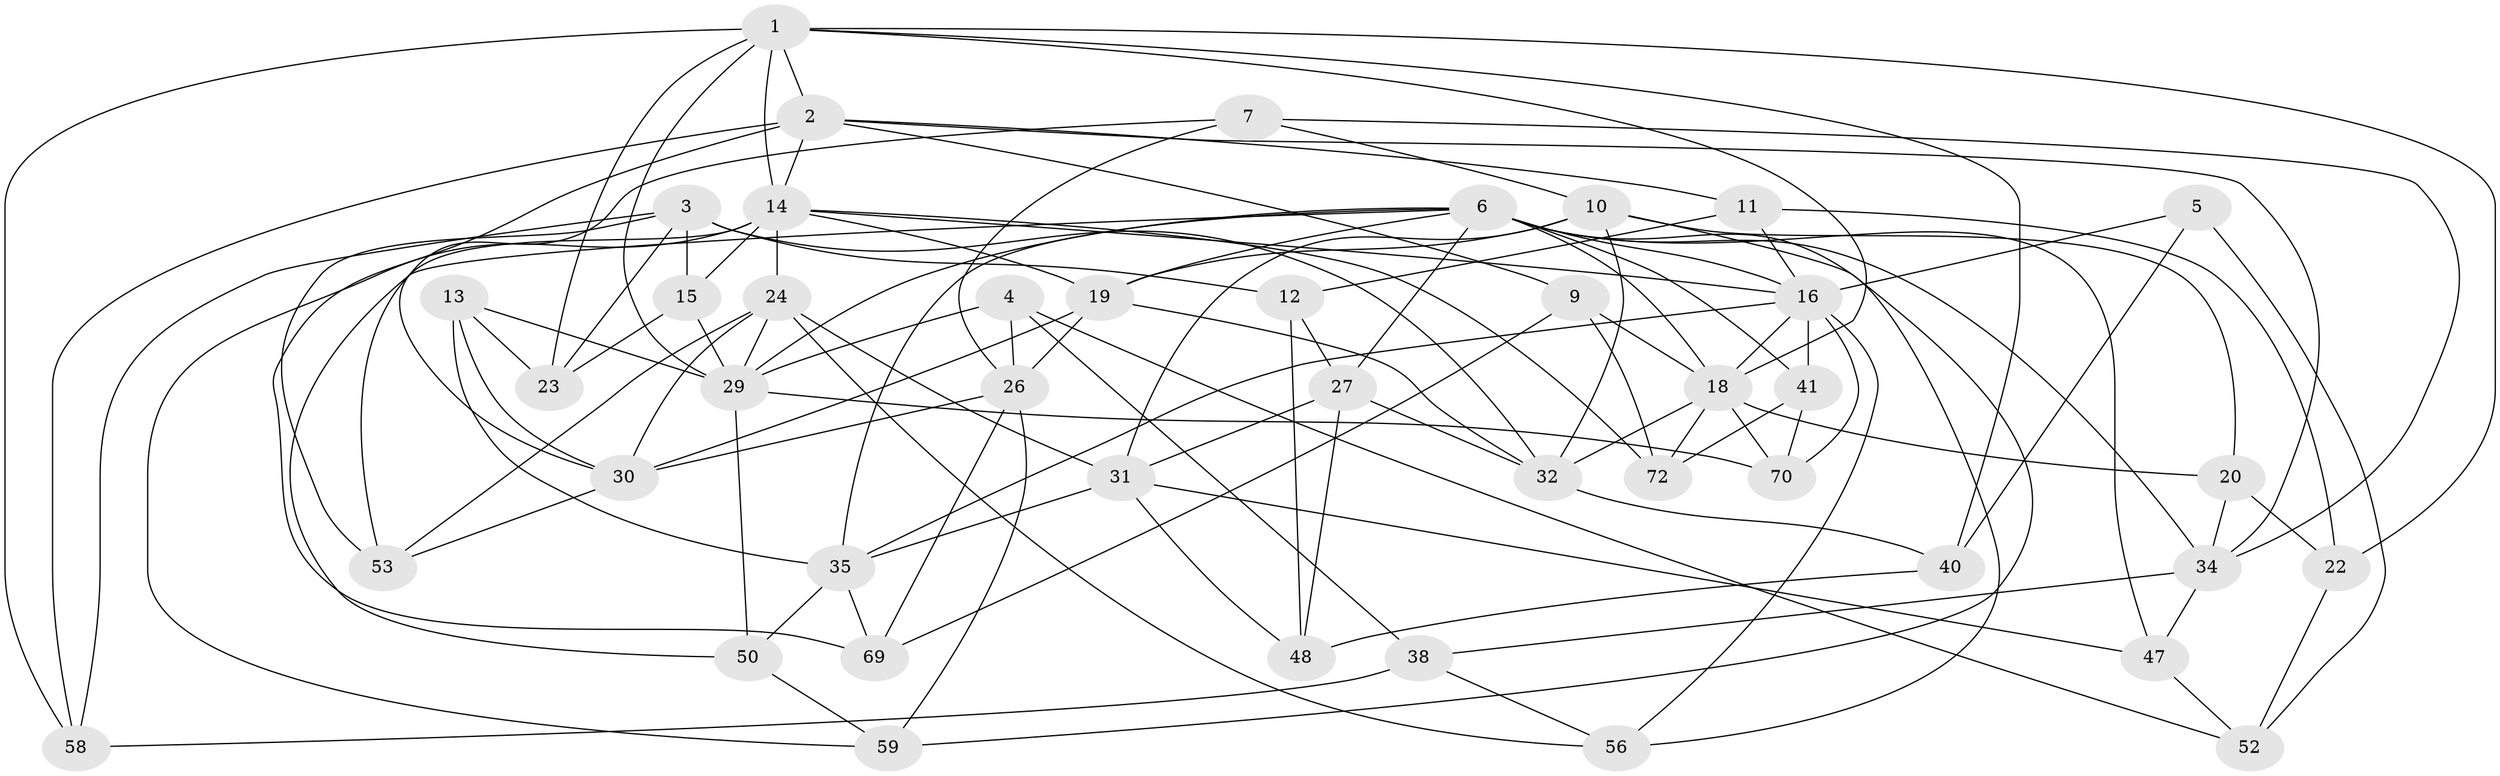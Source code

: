 // original degree distribution, {4: 1.0}
// Generated by graph-tools (version 1.1) at 2025/20/03/04/25 18:20:58]
// undirected, 43 vertices, 112 edges
graph export_dot {
graph [start="1"]
  node [color=gray90,style=filled];
  1 [super="+8+61"];
  2 [super="+25+54"];
  3 [super="+39"];
  4;
  5;
  6 [super="+66+21"];
  7;
  9;
  10 [super="+37"];
  11;
  12;
  13;
  14 [super="+33+17"];
  15;
  16 [super="+28"];
  18 [super="+46"];
  19 [super="+71"];
  20;
  22;
  23;
  24 [super="+36"];
  26 [super="+57"];
  27 [super="+55"];
  29 [super="+43"];
  30 [super="+63"];
  31 [super="+62"];
  32 [super="+60"];
  34 [super="+42"];
  35 [super="+45"];
  38;
  40;
  41;
  47;
  48;
  50;
  52;
  53;
  56;
  58;
  59;
  69;
  70;
  72;
  1 -- 14;
  1 -- 40;
  1 -- 23;
  1 -- 18;
  1 -- 58;
  1 -- 22;
  1 -- 2;
  1 -- 29;
  2 -- 58;
  2 -- 14 [weight=2];
  2 -- 34;
  2 -- 9;
  2 -- 11;
  2 -- 69;
  3 -- 12;
  3 -- 15;
  3 -- 23;
  3 -- 32;
  3 -- 58;
  3 -- 53;
  4 -- 52;
  4 -- 38;
  4 -- 26;
  4 -- 29;
  5 -- 16 [weight=2];
  5 -- 52;
  5 -- 40;
  6 -- 50;
  6 -- 56;
  6 -- 47;
  6 -- 18;
  6 -- 19;
  6 -- 34;
  6 -- 35;
  6 -- 41;
  6 -- 27 [weight=2];
  6 -- 29;
  6 -- 16;
  7 -- 30;
  7 -- 26;
  7 -- 10;
  7 -- 34;
  9 -- 69;
  9 -- 72;
  9 -- 18;
  10 -- 59;
  10 -- 19;
  10 -- 32;
  10 -- 20;
  10 -- 31;
  11 -- 12;
  11 -- 22;
  11 -- 16;
  12 -- 48;
  12 -- 27;
  13 -- 30;
  13 -- 29;
  13 -- 23;
  13 -- 35;
  14 -- 59;
  14 -- 72;
  14 -- 53;
  14 -- 24;
  14 -- 15;
  14 -- 19;
  14 -- 16;
  15 -- 23;
  15 -- 29;
  16 -- 35;
  16 -- 18;
  16 -- 70;
  16 -- 56;
  16 -- 41;
  18 -- 20;
  18 -- 70;
  18 -- 72;
  18 -- 32;
  19 -- 30;
  19 -- 26;
  19 -- 32;
  20 -- 34;
  20 -- 22;
  22 -- 52;
  24 -- 56;
  24 -- 53;
  24 -- 31;
  24 -- 30;
  24 -- 29;
  26 -- 69;
  26 -- 30;
  26 -- 59;
  27 -- 48;
  27 -- 32;
  27 -- 31;
  29 -- 70;
  29 -- 50;
  30 -- 53;
  31 -- 47;
  31 -- 48;
  31 -- 35;
  32 -- 40;
  34 -- 47;
  34 -- 38;
  35 -- 50;
  35 -- 69;
  38 -- 56;
  38 -- 58;
  40 -- 48;
  41 -- 70;
  41 -- 72;
  47 -- 52;
  50 -- 59;
}
